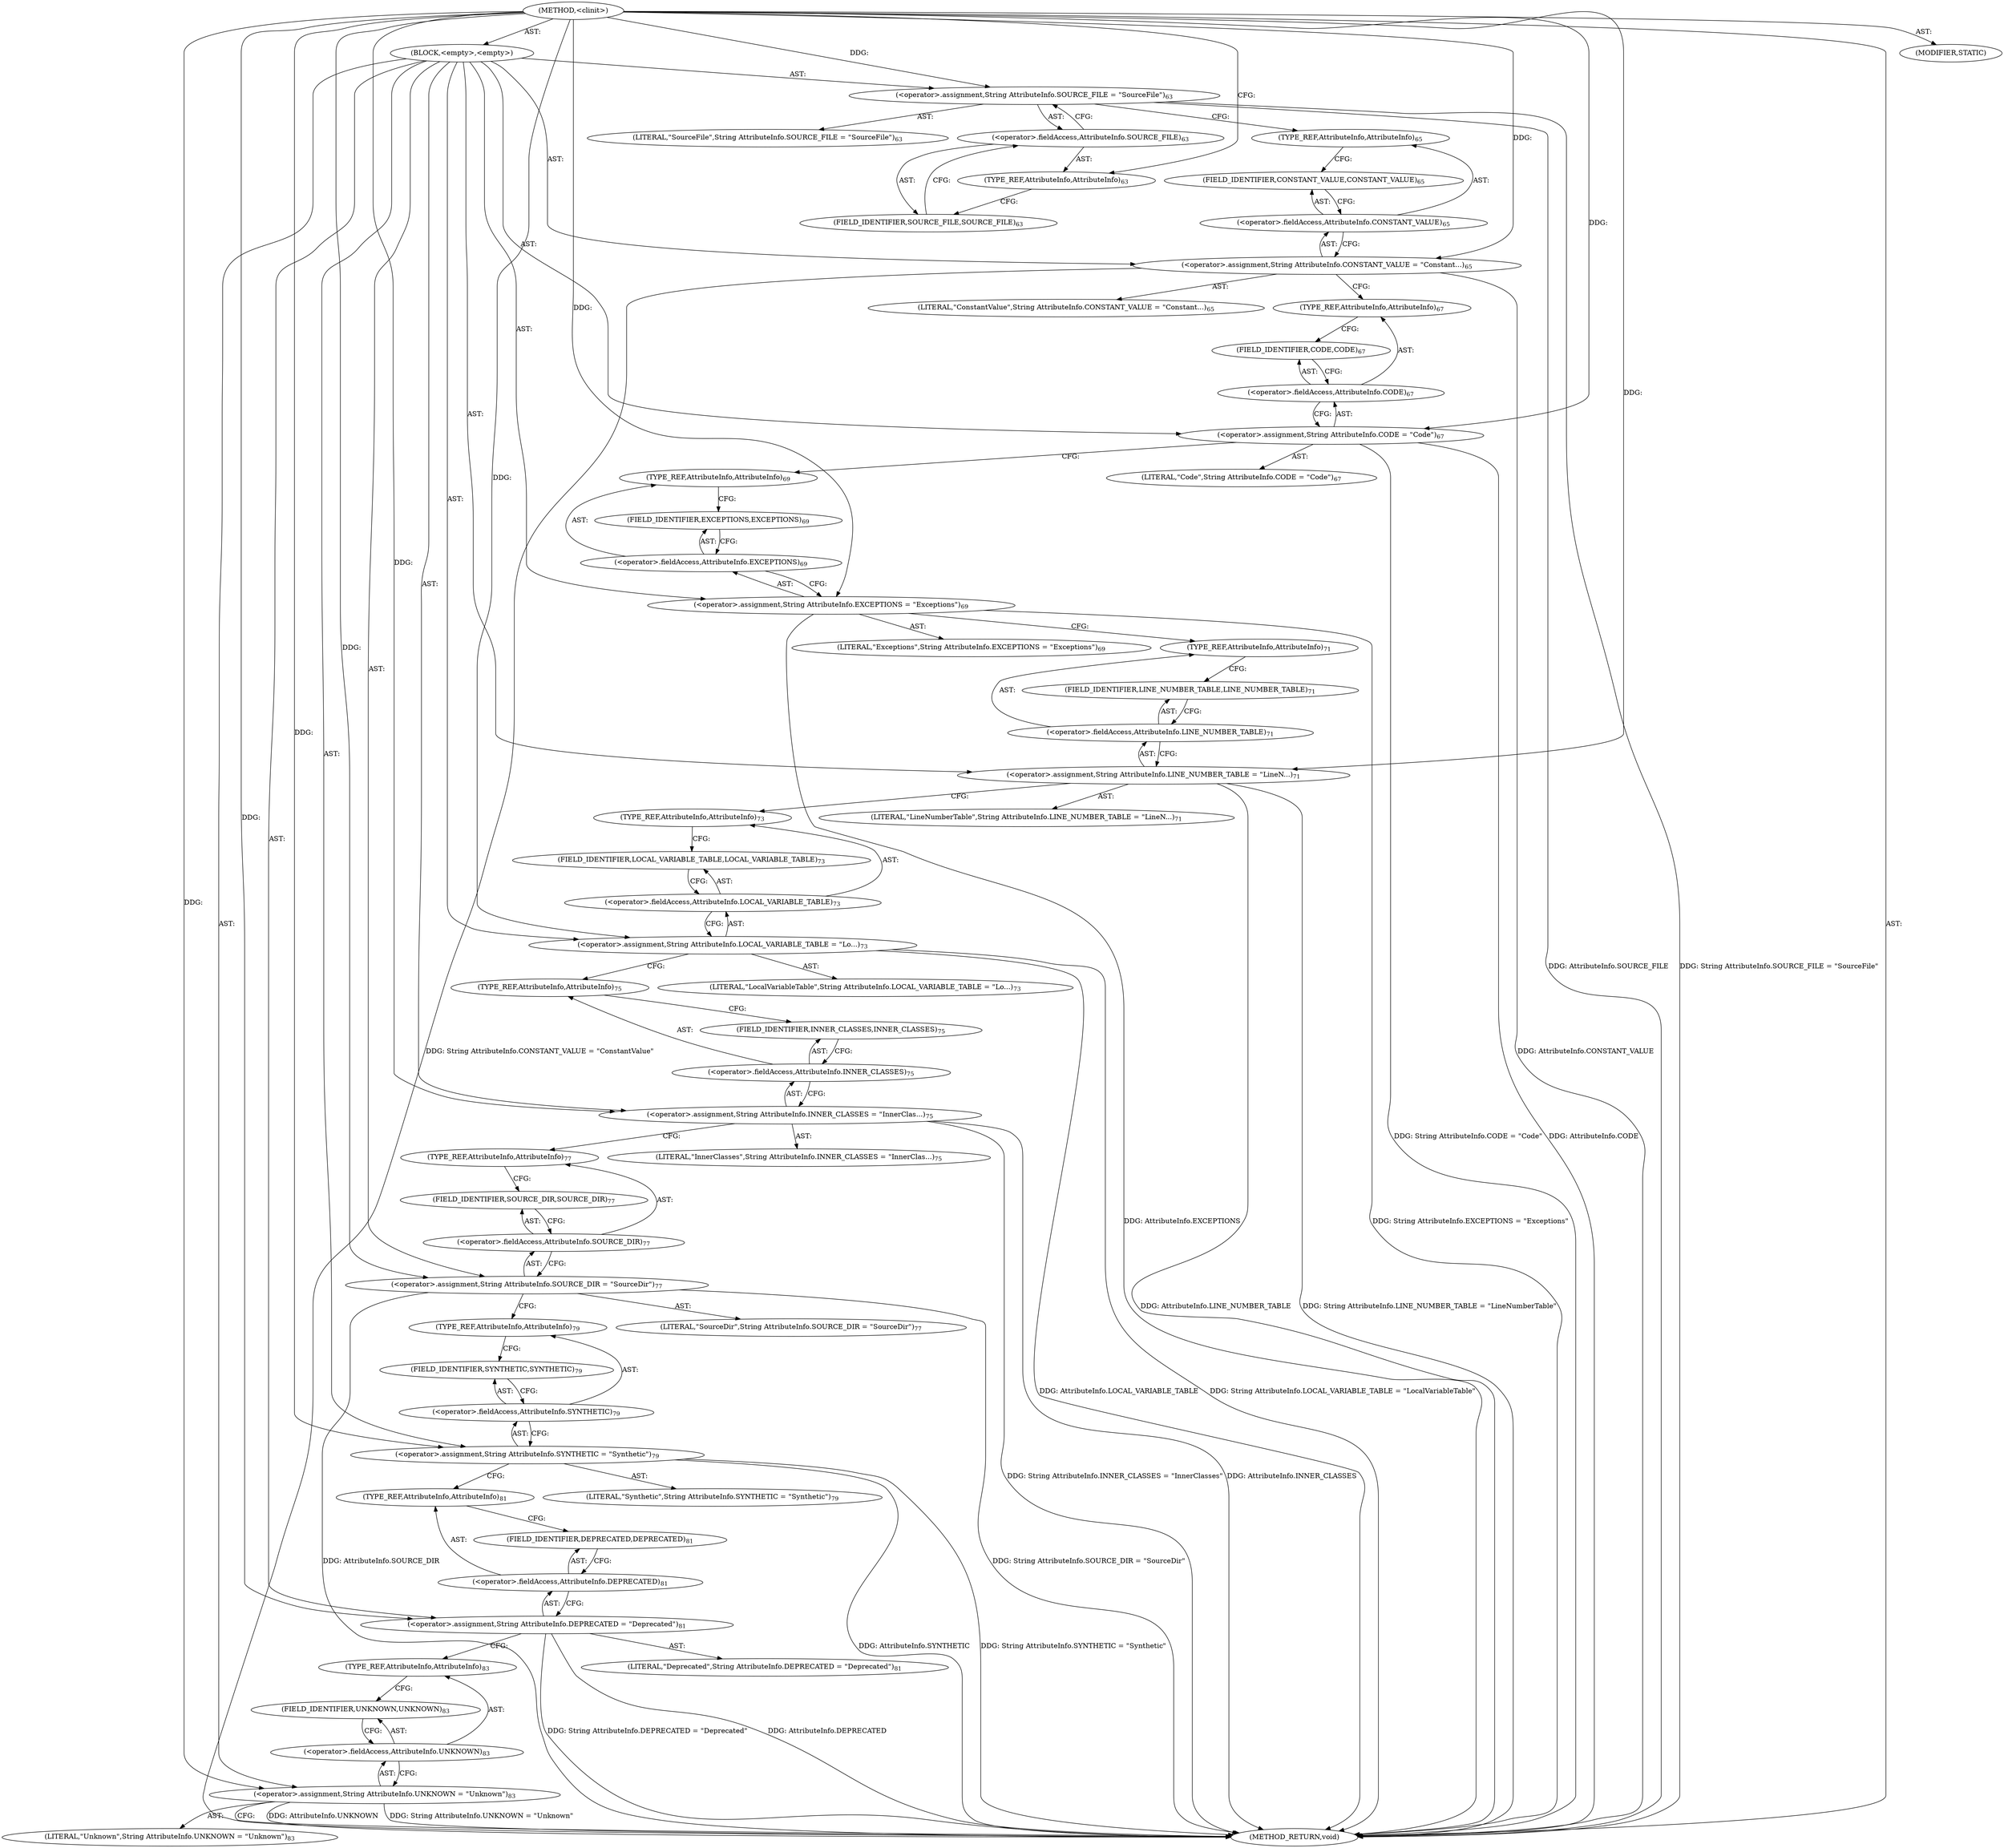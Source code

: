 digraph "&lt;clinit&gt;" {  
"111669149696" [label = <(METHOD,&lt;clinit&gt;)> ]
"25769803776" [label = <(BLOCK,&lt;empty&gt;,&lt;empty&gt;)> ]
"30064771072" [label = <(&lt;operator&gt;.assignment,String AttributeInfo.SOURCE_FILE = &quot;SourceFile&quot;)<SUB>63</SUB>> ]
"30064771073" [label = <(&lt;operator&gt;.fieldAccess,AttributeInfo.SOURCE_FILE)<SUB>63</SUB>> ]
"180388626432" [label = <(TYPE_REF,AttributeInfo,AttributeInfo)<SUB>63</SUB>> ]
"55834574848" [label = <(FIELD_IDENTIFIER,SOURCE_FILE,SOURCE_FILE)<SUB>63</SUB>> ]
"90194313216" [label = <(LITERAL,&quot;SourceFile&quot;,String AttributeInfo.SOURCE_FILE = &quot;SourceFile&quot;)<SUB>63</SUB>> ]
"30064771074" [label = <(&lt;operator&gt;.assignment,String AttributeInfo.CONSTANT_VALUE = &quot;Constant...)<SUB>65</SUB>> ]
"30064771075" [label = <(&lt;operator&gt;.fieldAccess,AttributeInfo.CONSTANT_VALUE)<SUB>65</SUB>> ]
"180388626433" [label = <(TYPE_REF,AttributeInfo,AttributeInfo)<SUB>65</SUB>> ]
"55834574849" [label = <(FIELD_IDENTIFIER,CONSTANT_VALUE,CONSTANT_VALUE)<SUB>65</SUB>> ]
"90194313217" [label = <(LITERAL,&quot;ConstantValue&quot;,String AttributeInfo.CONSTANT_VALUE = &quot;Constant...)<SUB>65</SUB>> ]
"30064771076" [label = <(&lt;operator&gt;.assignment,String AttributeInfo.CODE = &quot;Code&quot;)<SUB>67</SUB>> ]
"30064771077" [label = <(&lt;operator&gt;.fieldAccess,AttributeInfo.CODE)<SUB>67</SUB>> ]
"180388626434" [label = <(TYPE_REF,AttributeInfo,AttributeInfo)<SUB>67</SUB>> ]
"55834574850" [label = <(FIELD_IDENTIFIER,CODE,CODE)<SUB>67</SUB>> ]
"90194313218" [label = <(LITERAL,&quot;Code&quot;,String AttributeInfo.CODE = &quot;Code&quot;)<SUB>67</SUB>> ]
"30064771078" [label = <(&lt;operator&gt;.assignment,String AttributeInfo.EXCEPTIONS = &quot;Exceptions&quot;)<SUB>69</SUB>> ]
"30064771079" [label = <(&lt;operator&gt;.fieldAccess,AttributeInfo.EXCEPTIONS)<SUB>69</SUB>> ]
"180388626435" [label = <(TYPE_REF,AttributeInfo,AttributeInfo)<SUB>69</SUB>> ]
"55834574851" [label = <(FIELD_IDENTIFIER,EXCEPTIONS,EXCEPTIONS)<SUB>69</SUB>> ]
"90194313219" [label = <(LITERAL,&quot;Exceptions&quot;,String AttributeInfo.EXCEPTIONS = &quot;Exceptions&quot;)<SUB>69</SUB>> ]
"30064771080" [label = <(&lt;operator&gt;.assignment,String AttributeInfo.LINE_NUMBER_TABLE = &quot;LineN...)<SUB>71</SUB>> ]
"30064771081" [label = <(&lt;operator&gt;.fieldAccess,AttributeInfo.LINE_NUMBER_TABLE)<SUB>71</SUB>> ]
"180388626436" [label = <(TYPE_REF,AttributeInfo,AttributeInfo)<SUB>71</SUB>> ]
"55834574852" [label = <(FIELD_IDENTIFIER,LINE_NUMBER_TABLE,LINE_NUMBER_TABLE)<SUB>71</SUB>> ]
"90194313220" [label = <(LITERAL,&quot;LineNumberTable&quot;,String AttributeInfo.LINE_NUMBER_TABLE = &quot;LineN...)<SUB>71</SUB>> ]
"30064771082" [label = <(&lt;operator&gt;.assignment,String AttributeInfo.LOCAL_VARIABLE_TABLE = &quot;Lo...)<SUB>73</SUB>> ]
"30064771083" [label = <(&lt;operator&gt;.fieldAccess,AttributeInfo.LOCAL_VARIABLE_TABLE)<SUB>73</SUB>> ]
"180388626437" [label = <(TYPE_REF,AttributeInfo,AttributeInfo)<SUB>73</SUB>> ]
"55834574853" [label = <(FIELD_IDENTIFIER,LOCAL_VARIABLE_TABLE,LOCAL_VARIABLE_TABLE)<SUB>73</SUB>> ]
"90194313221" [label = <(LITERAL,&quot;LocalVariableTable&quot;,String AttributeInfo.LOCAL_VARIABLE_TABLE = &quot;Lo...)<SUB>73</SUB>> ]
"30064771084" [label = <(&lt;operator&gt;.assignment,String AttributeInfo.INNER_CLASSES = &quot;InnerClas...)<SUB>75</SUB>> ]
"30064771085" [label = <(&lt;operator&gt;.fieldAccess,AttributeInfo.INNER_CLASSES)<SUB>75</SUB>> ]
"180388626438" [label = <(TYPE_REF,AttributeInfo,AttributeInfo)<SUB>75</SUB>> ]
"55834574854" [label = <(FIELD_IDENTIFIER,INNER_CLASSES,INNER_CLASSES)<SUB>75</SUB>> ]
"90194313222" [label = <(LITERAL,&quot;InnerClasses&quot;,String AttributeInfo.INNER_CLASSES = &quot;InnerClas...)<SUB>75</SUB>> ]
"30064771086" [label = <(&lt;operator&gt;.assignment,String AttributeInfo.SOURCE_DIR = &quot;SourceDir&quot;)<SUB>77</SUB>> ]
"30064771087" [label = <(&lt;operator&gt;.fieldAccess,AttributeInfo.SOURCE_DIR)<SUB>77</SUB>> ]
"180388626439" [label = <(TYPE_REF,AttributeInfo,AttributeInfo)<SUB>77</SUB>> ]
"55834574855" [label = <(FIELD_IDENTIFIER,SOURCE_DIR,SOURCE_DIR)<SUB>77</SUB>> ]
"90194313223" [label = <(LITERAL,&quot;SourceDir&quot;,String AttributeInfo.SOURCE_DIR = &quot;SourceDir&quot;)<SUB>77</SUB>> ]
"30064771088" [label = <(&lt;operator&gt;.assignment,String AttributeInfo.SYNTHETIC = &quot;Synthetic&quot;)<SUB>79</SUB>> ]
"30064771089" [label = <(&lt;operator&gt;.fieldAccess,AttributeInfo.SYNTHETIC)<SUB>79</SUB>> ]
"180388626440" [label = <(TYPE_REF,AttributeInfo,AttributeInfo)<SUB>79</SUB>> ]
"55834574856" [label = <(FIELD_IDENTIFIER,SYNTHETIC,SYNTHETIC)<SUB>79</SUB>> ]
"90194313224" [label = <(LITERAL,&quot;Synthetic&quot;,String AttributeInfo.SYNTHETIC = &quot;Synthetic&quot;)<SUB>79</SUB>> ]
"30064771090" [label = <(&lt;operator&gt;.assignment,String AttributeInfo.DEPRECATED = &quot;Deprecated&quot;)<SUB>81</SUB>> ]
"30064771091" [label = <(&lt;operator&gt;.fieldAccess,AttributeInfo.DEPRECATED)<SUB>81</SUB>> ]
"180388626441" [label = <(TYPE_REF,AttributeInfo,AttributeInfo)<SUB>81</SUB>> ]
"55834574857" [label = <(FIELD_IDENTIFIER,DEPRECATED,DEPRECATED)<SUB>81</SUB>> ]
"90194313225" [label = <(LITERAL,&quot;Deprecated&quot;,String AttributeInfo.DEPRECATED = &quot;Deprecated&quot;)<SUB>81</SUB>> ]
"30064771092" [label = <(&lt;operator&gt;.assignment,String AttributeInfo.UNKNOWN = &quot;Unknown&quot;)<SUB>83</SUB>> ]
"30064771093" [label = <(&lt;operator&gt;.fieldAccess,AttributeInfo.UNKNOWN)<SUB>83</SUB>> ]
"180388626442" [label = <(TYPE_REF,AttributeInfo,AttributeInfo)<SUB>83</SUB>> ]
"55834574858" [label = <(FIELD_IDENTIFIER,UNKNOWN,UNKNOWN)<SUB>83</SUB>> ]
"90194313226" [label = <(LITERAL,&quot;Unknown&quot;,String AttributeInfo.UNKNOWN = &quot;Unknown&quot;)<SUB>83</SUB>> ]
"133143986198" [label = <(MODIFIER,STATIC)> ]
"128849018880" [label = <(METHOD_RETURN,void)> ]
  "111669149696" -> "25769803776"  [ label = "AST: "] 
  "111669149696" -> "133143986198"  [ label = "AST: "] 
  "111669149696" -> "128849018880"  [ label = "AST: "] 
  "25769803776" -> "30064771072"  [ label = "AST: "] 
  "25769803776" -> "30064771074"  [ label = "AST: "] 
  "25769803776" -> "30064771076"  [ label = "AST: "] 
  "25769803776" -> "30064771078"  [ label = "AST: "] 
  "25769803776" -> "30064771080"  [ label = "AST: "] 
  "25769803776" -> "30064771082"  [ label = "AST: "] 
  "25769803776" -> "30064771084"  [ label = "AST: "] 
  "25769803776" -> "30064771086"  [ label = "AST: "] 
  "25769803776" -> "30064771088"  [ label = "AST: "] 
  "25769803776" -> "30064771090"  [ label = "AST: "] 
  "25769803776" -> "30064771092"  [ label = "AST: "] 
  "30064771072" -> "30064771073"  [ label = "AST: "] 
  "30064771072" -> "90194313216"  [ label = "AST: "] 
  "30064771073" -> "180388626432"  [ label = "AST: "] 
  "30064771073" -> "55834574848"  [ label = "AST: "] 
  "30064771074" -> "30064771075"  [ label = "AST: "] 
  "30064771074" -> "90194313217"  [ label = "AST: "] 
  "30064771075" -> "180388626433"  [ label = "AST: "] 
  "30064771075" -> "55834574849"  [ label = "AST: "] 
  "30064771076" -> "30064771077"  [ label = "AST: "] 
  "30064771076" -> "90194313218"  [ label = "AST: "] 
  "30064771077" -> "180388626434"  [ label = "AST: "] 
  "30064771077" -> "55834574850"  [ label = "AST: "] 
  "30064771078" -> "30064771079"  [ label = "AST: "] 
  "30064771078" -> "90194313219"  [ label = "AST: "] 
  "30064771079" -> "180388626435"  [ label = "AST: "] 
  "30064771079" -> "55834574851"  [ label = "AST: "] 
  "30064771080" -> "30064771081"  [ label = "AST: "] 
  "30064771080" -> "90194313220"  [ label = "AST: "] 
  "30064771081" -> "180388626436"  [ label = "AST: "] 
  "30064771081" -> "55834574852"  [ label = "AST: "] 
  "30064771082" -> "30064771083"  [ label = "AST: "] 
  "30064771082" -> "90194313221"  [ label = "AST: "] 
  "30064771083" -> "180388626437"  [ label = "AST: "] 
  "30064771083" -> "55834574853"  [ label = "AST: "] 
  "30064771084" -> "30064771085"  [ label = "AST: "] 
  "30064771084" -> "90194313222"  [ label = "AST: "] 
  "30064771085" -> "180388626438"  [ label = "AST: "] 
  "30064771085" -> "55834574854"  [ label = "AST: "] 
  "30064771086" -> "30064771087"  [ label = "AST: "] 
  "30064771086" -> "90194313223"  [ label = "AST: "] 
  "30064771087" -> "180388626439"  [ label = "AST: "] 
  "30064771087" -> "55834574855"  [ label = "AST: "] 
  "30064771088" -> "30064771089"  [ label = "AST: "] 
  "30064771088" -> "90194313224"  [ label = "AST: "] 
  "30064771089" -> "180388626440"  [ label = "AST: "] 
  "30064771089" -> "55834574856"  [ label = "AST: "] 
  "30064771090" -> "30064771091"  [ label = "AST: "] 
  "30064771090" -> "90194313225"  [ label = "AST: "] 
  "30064771091" -> "180388626441"  [ label = "AST: "] 
  "30064771091" -> "55834574857"  [ label = "AST: "] 
  "30064771092" -> "30064771093"  [ label = "AST: "] 
  "30064771092" -> "90194313226"  [ label = "AST: "] 
  "30064771093" -> "180388626442"  [ label = "AST: "] 
  "30064771093" -> "55834574858"  [ label = "AST: "] 
  "30064771072" -> "180388626433"  [ label = "CFG: "] 
  "30064771074" -> "180388626434"  [ label = "CFG: "] 
  "30064771076" -> "180388626435"  [ label = "CFG: "] 
  "30064771078" -> "180388626436"  [ label = "CFG: "] 
  "30064771080" -> "180388626437"  [ label = "CFG: "] 
  "30064771082" -> "180388626438"  [ label = "CFG: "] 
  "30064771084" -> "180388626439"  [ label = "CFG: "] 
  "30064771086" -> "180388626440"  [ label = "CFG: "] 
  "30064771088" -> "180388626441"  [ label = "CFG: "] 
  "30064771090" -> "180388626442"  [ label = "CFG: "] 
  "30064771092" -> "128849018880"  [ label = "CFG: "] 
  "30064771073" -> "30064771072"  [ label = "CFG: "] 
  "30064771075" -> "30064771074"  [ label = "CFG: "] 
  "30064771077" -> "30064771076"  [ label = "CFG: "] 
  "30064771079" -> "30064771078"  [ label = "CFG: "] 
  "30064771081" -> "30064771080"  [ label = "CFG: "] 
  "30064771083" -> "30064771082"  [ label = "CFG: "] 
  "30064771085" -> "30064771084"  [ label = "CFG: "] 
  "30064771087" -> "30064771086"  [ label = "CFG: "] 
  "30064771089" -> "30064771088"  [ label = "CFG: "] 
  "30064771091" -> "30064771090"  [ label = "CFG: "] 
  "30064771093" -> "30064771092"  [ label = "CFG: "] 
  "180388626432" -> "55834574848"  [ label = "CFG: "] 
  "55834574848" -> "30064771073"  [ label = "CFG: "] 
  "180388626433" -> "55834574849"  [ label = "CFG: "] 
  "55834574849" -> "30064771075"  [ label = "CFG: "] 
  "180388626434" -> "55834574850"  [ label = "CFG: "] 
  "55834574850" -> "30064771077"  [ label = "CFG: "] 
  "180388626435" -> "55834574851"  [ label = "CFG: "] 
  "55834574851" -> "30064771079"  [ label = "CFG: "] 
  "180388626436" -> "55834574852"  [ label = "CFG: "] 
  "55834574852" -> "30064771081"  [ label = "CFG: "] 
  "180388626437" -> "55834574853"  [ label = "CFG: "] 
  "55834574853" -> "30064771083"  [ label = "CFG: "] 
  "180388626438" -> "55834574854"  [ label = "CFG: "] 
  "55834574854" -> "30064771085"  [ label = "CFG: "] 
  "180388626439" -> "55834574855"  [ label = "CFG: "] 
  "55834574855" -> "30064771087"  [ label = "CFG: "] 
  "180388626440" -> "55834574856"  [ label = "CFG: "] 
  "55834574856" -> "30064771089"  [ label = "CFG: "] 
  "180388626441" -> "55834574857"  [ label = "CFG: "] 
  "55834574857" -> "30064771091"  [ label = "CFG: "] 
  "180388626442" -> "55834574858"  [ label = "CFG: "] 
  "55834574858" -> "30064771093"  [ label = "CFG: "] 
  "111669149696" -> "180388626432"  [ label = "CFG: "] 
  "30064771072" -> "128849018880"  [ label = "DDG: AttributeInfo.SOURCE_FILE"] 
  "30064771072" -> "128849018880"  [ label = "DDG: String AttributeInfo.SOURCE_FILE = &quot;SourceFile&quot;"] 
  "30064771074" -> "128849018880"  [ label = "DDG: AttributeInfo.CONSTANT_VALUE"] 
  "30064771074" -> "128849018880"  [ label = "DDG: String AttributeInfo.CONSTANT_VALUE = &quot;ConstantValue&quot;"] 
  "30064771076" -> "128849018880"  [ label = "DDG: AttributeInfo.CODE"] 
  "30064771076" -> "128849018880"  [ label = "DDG: String AttributeInfo.CODE = &quot;Code&quot;"] 
  "30064771078" -> "128849018880"  [ label = "DDG: AttributeInfo.EXCEPTIONS"] 
  "30064771078" -> "128849018880"  [ label = "DDG: String AttributeInfo.EXCEPTIONS = &quot;Exceptions&quot;"] 
  "30064771080" -> "128849018880"  [ label = "DDG: AttributeInfo.LINE_NUMBER_TABLE"] 
  "30064771080" -> "128849018880"  [ label = "DDG: String AttributeInfo.LINE_NUMBER_TABLE = &quot;LineNumberTable&quot;"] 
  "30064771082" -> "128849018880"  [ label = "DDG: AttributeInfo.LOCAL_VARIABLE_TABLE"] 
  "30064771082" -> "128849018880"  [ label = "DDG: String AttributeInfo.LOCAL_VARIABLE_TABLE = &quot;LocalVariableTable&quot;"] 
  "30064771084" -> "128849018880"  [ label = "DDG: AttributeInfo.INNER_CLASSES"] 
  "30064771084" -> "128849018880"  [ label = "DDG: String AttributeInfo.INNER_CLASSES = &quot;InnerClasses&quot;"] 
  "30064771086" -> "128849018880"  [ label = "DDG: AttributeInfo.SOURCE_DIR"] 
  "30064771086" -> "128849018880"  [ label = "DDG: String AttributeInfo.SOURCE_DIR = &quot;SourceDir&quot;"] 
  "30064771088" -> "128849018880"  [ label = "DDG: AttributeInfo.SYNTHETIC"] 
  "30064771088" -> "128849018880"  [ label = "DDG: String AttributeInfo.SYNTHETIC = &quot;Synthetic&quot;"] 
  "30064771090" -> "128849018880"  [ label = "DDG: AttributeInfo.DEPRECATED"] 
  "30064771090" -> "128849018880"  [ label = "DDG: String AttributeInfo.DEPRECATED = &quot;Deprecated&quot;"] 
  "30064771092" -> "128849018880"  [ label = "DDG: AttributeInfo.UNKNOWN"] 
  "30064771092" -> "128849018880"  [ label = "DDG: String AttributeInfo.UNKNOWN = &quot;Unknown&quot;"] 
  "111669149696" -> "30064771072"  [ label = "DDG: "] 
  "111669149696" -> "30064771074"  [ label = "DDG: "] 
  "111669149696" -> "30064771076"  [ label = "DDG: "] 
  "111669149696" -> "30064771078"  [ label = "DDG: "] 
  "111669149696" -> "30064771080"  [ label = "DDG: "] 
  "111669149696" -> "30064771082"  [ label = "DDG: "] 
  "111669149696" -> "30064771084"  [ label = "DDG: "] 
  "111669149696" -> "30064771086"  [ label = "DDG: "] 
  "111669149696" -> "30064771088"  [ label = "DDG: "] 
  "111669149696" -> "30064771090"  [ label = "DDG: "] 
  "111669149696" -> "30064771092"  [ label = "DDG: "] 
}

